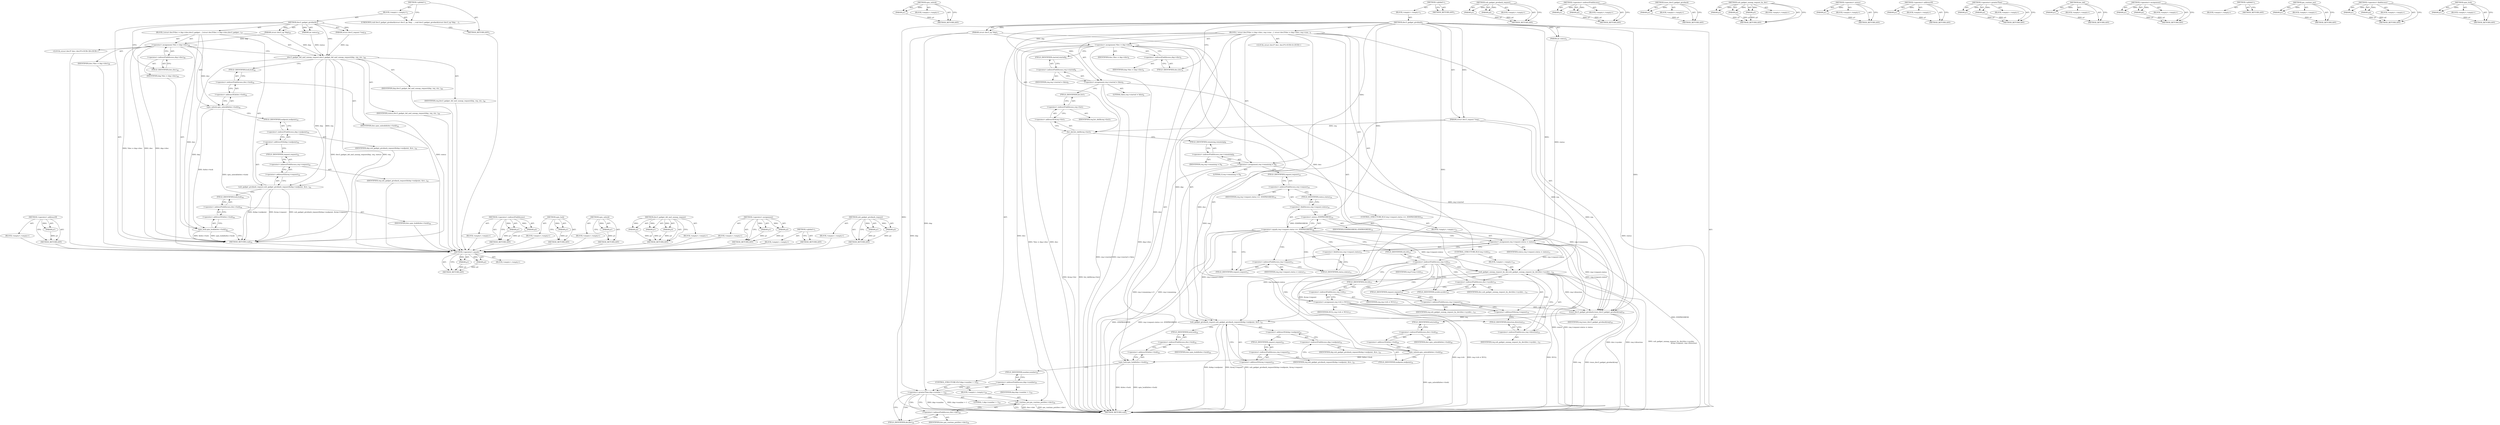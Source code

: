 digraph "usb_gadget_giveback_request" {
vulnerable_147 [label=<(METHOD,&lt;operator&gt;.equals)>];
vulnerable_148 [label=<(PARAM,p1)>];
vulnerable_149 [label=<(PARAM,p2)>];
vulnerable_150 [label=<(BLOCK,&lt;empty&gt;,&lt;empty&gt;)>];
vulnerable_151 [label=<(METHOD_RETURN,ANY)>];
vulnerable_171 [label=<(METHOD,spin_unlock)>];
vulnerable_172 [label=<(PARAM,p1)>];
vulnerable_173 [label=<(BLOCK,&lt;empty&gt;,&lt;empty&gt;)>];
vulnerable_174 [label=<(METHOD_RETURN,ANY)>];
vulnerable_6 [label=<(METHOD,&lt;global&gt;)<SUB>1</SUB>>];
vulnerable_7 [label=<(BLOCK,&lt;empty&gt;,&lt;empty&gt;)<SUB>1</SUB>>];
vulnerable_8 [label=<(METHOD,dwc3_gadget_giveback)<SUB>1</SUB>>];
vulnerable_9 [label=<(PARAM,struct dwc3_ep *dep)<SUB>1</SUB>>];
vulnerable_10 [label=<(PARAM,struct dwc3_request *req)<SUB>1</SUB>>];
vulnerable_11 [label=<(PARAM,int status)<SUB>2</SUB>>];
vulnerable_12 [label=<(BLOCK,{
 	struct dwc3			*dwc = dep-&gt;dwc;
 
	req-&gt;star...,{
 	struct dwc3			*dwc = dep-&gt;dwc;
 
	req-&gt;star...)<SUB>3</SUB>>];
vulnerable_13 [label="<(LOCAL,struct dwc3* dwc: dwc3*)<SUB>4</SUB>>"];
vulnerable_14 [label=<(&lt;operator&gt;.assignment,*dwc = dep-&gt;dwc)<SUB>4</SUB>>];
vulnerable_15 [label=<(IDENTIFIER,dwc,*dwc = dep-&gt;dwc)<SUB>4</SUB>>];
vulnerable_16 [label=<(&lt;operator&gt;.indirectFieldAccess,dep-&gt;dwc)<SUB>4</SUB>>];
vulnerable_17 [label=<(IDENTIFIER,dep,*dwc = dep-&gt;dwc)<SUB>4</SUB>>];
vulnerable_18 [label=<(FIELD_IDENTIFIER,dwc,dwc)<SUB>4</SUB>>];
vulnerable_19 [label=<(&lt;operator&gt;.assignment,req-&gt;started = false)<SUB>6</SUB>>];
vulnerable_20 [label=<(&lt;operator&gt;.indirectFieldAccess,req-&gt;started)<SUB>6</SUB>>];
vulnerable_21 [label=<(IDENTIFIER,req,req-&gt;started = false)<SUB>6</SUB>>];
vulnerable_22 [label=<(FIELD_IDENTIFIER,started,started)<SUB>6</SUB>>];
vulnerable_23 [label=<(LITERAL,false,req-&gt;started = false)<SUB>6</SUB>>];
vulnerable_24 [label=<(list_del,list_del(&amp;req-&gt;list))<SUB>7</SUB>>];
vulnerable_25 [label=<(&lt;operator&gt;.addressOf,&amp;req-&gt;list)<SUB>7</SUB>>];
vulnerable_26 [label=<(&lt;operator&gt;.indirectFieldAccess,req-&gt;list)<SUB>7</SUB>>];
vulnerable_27 [label=<(IDENTIFIER,req,list_del(&amp;req-&gt;list))<SUB>7</SUB>>];
vulnerable_28 [label=<(FIELD_IDENTIFIER,list,list)<SUB>7</SUB>>];
vulnerable_29 [label=<(&lt;operator&gt;.assignment,req-&gt;remaining = 0)<SUB>8</SUB>>];
vulnerable_30 [label=<(&lt;operator&gt;.indirectFieldAccess,req-&gt;remaining)<SUB>8</SUB>>];
vulnerable_31 [label=<(IDENTIFIER,req,req-&gt;remaining = 0)<SUB>8</SUB>>];
vulnerable_32 [label=<(FIELD_IDENTIFIER,remaining,remaining)<SUB>8</SUB>>];
vulnerable_33 [label=<(LITERAL,0,req-&gt;remaining = 0)<SUB>8</SUB>>];
vulnerable_34 [label=<(CONTROL_STRUCTURE,IF,if (req-&gt;request.status == -EINPROGRESS))<SUB>10</SUB>>];
vulnerable_35 [label=<(&lt;operator&gt;.equals,req-&gt;request.status == -EINPROGRESS)<SUB>10</SUB>>];
vulnerable_36 [label=<(&lt;operator&gt;.fieldAccess,req-&gt;request.status)<SUB>10</SUB>>];
vulnerable_37 [label=<(&lt;operator&gt;.indirectFieldAccess,req-&gt;request)<SUB>10</SUB>>];
vulnerable_38 [label=<(IDENTIFIER,req,req-&gt;request.status == -EINPROGRESS)<SUB>10</SUB>>];
vulnerable_39 [label=<(FIELD_IDENTIFIER,request,request)<SUB>10</SUB>>];
vulnerable_40 [label=<(FIELD_IDENTIFIER,status,status)<SUB>10</SUB>>];
vulnerable_41 [label=<(&lt;operator&gt;.minus,-EINPROGRESS)<SUB>10</SUB>>];
vulnerable_42 [label=<(IDENTIFIER,EINPROGRESS,-EINPROGRESS)<SUB>10</SUB>>];
vulnerable_43 [label=<(BLOCK,&lt;empty&gt;,&lt;empty&gt;)<SUB>11</SUB>>];
vulnerable_44 [label=<(&lt;operator&gt;.assignment,req-&gt;request.status = status)<SUB>11</SUB>>];
vulnerable_45 [label=<(&lt;operator&gt;.fieldAccess,req-&gt;request.status)<SUB>11</SUB>>];
vulnerable_46 [label=<(&lt;operator&gt;.indirectFieldAccess,req-&gt;request)<SUB>11</SUB>>];
vulnerable_47 [label=<(IDENTIFIER,req,req-&gt;request.status = status)<SUB>11</SUB>>];
vulnerable_48 [label=<(FIELD_IDENTIFIER,request,request)<SUB>11</SUB>>];
vulnerable_49 [label=<(FIELD_IDENTIFIER,status,status)<SUB>11</SUB>>];
vulnerable_50 [label=<(IDENTIFIER,status,req-&gt;request.status = status)<SUB>11</SUB>>];
vulnerable_51 [label=<(CONTROL_STRUCTURE,IF,if (req-&gt;trb))<SUB>13</SUB>>];
vulnerable_52 [label=<(&lt;operator&gt;.indirectFieldAccess,req-&gt;trb)<SUB>13</SUB>>];
vulnerable_53 [label=<(IDENTIFIER,req,if (req-&gt;trb))<SUB>13</SUB>>];
vulnerable_54 [label=<(FIELD_IDENTIFIER,trb,trb)<SUB>13</SUB>>];
vulnerable_55 [label=<(BLOCK,&lt;empty&gt;,&lt;empty&gt;)<SUB>14</SUB>>];
vulnerable_56 [label=<(usb_gadget_unmap_request_by_dev,usb_gadget_unmap_request_by_dev(dwc-&gt;sysdev,
		...)<SUB>14</SUB>>];
vulnerable_57 [label=<(&lt;operator&gt;.indirectFieldAccess,dwc-&gt;sysdev)<SUB>14</SUB>>];
vulnerable_58 [label=<(IDENTIFIER,dwc,usb_gadget_unmap_request_by_dev(dwc-&gt;sysdev,
		...)<SUB>14</SUB>>];
vulnerable_59 [label=<(FIELD_IDENTIFIER,sysdev,sysdev)<SUB>14</SUB>>];
vulnerable_60 [label=<(&lt;operator&gt;.addressOf,&amp;req-&gt;request)<SUB>15</SUB>>];
vulnerable_61 [label=<(&lt;operator&gt;.indirectFieldAccess,req-&gt;request)<SUB>15</SUB>>];
vulnerable_62 [label=<(IDENTIFIER,req,usb_gadget_unmap_request_by_dev(dwc-&gt;sysdev,
		...)<SUB>15</SUB>>];
vulnerable_63 [label=<(FIELD_IDENTIFIER,request,request)<SUB>15</SUB>>];
vulnerable_64 [label=<(&lt;operator&gt;.indirectFieldAccess,req-&gt;direction)<SUB>15</SUB>>];
vulnerable_65 [label=<(IDENTIFIER,req,usb_gadget_unmap_request_by_dev(dwc-&gt;sysdev,
		...)<SUB>15</SUB>>];
vulnerable_66 [label=<(FIELD_IDENTIFIER,direction,direction)<SUB>15</SUB>>];
vulnerable_67 [label=<(&lt;operator&gt;.assignment,req-&gt;trb = NULL)<SUB>17</SUB>>];
vulnerable_68 [label=<(&lt;operator&gt;.indirectFieldAccess,req-&gt;trb)<SUB>17</SUB>>];
vulnerable_69 [label=<(IDENTIFIER,req,req-&gt;trb = NULL)<SUB>17</SUB>>];
vulnerable_70 [label=<(FIELD_IDENTIFIER,trb,trb)<SUB>17</SUB>>];
vulnerable_71 [label=<(IDENTIFIER,NULL,req-&gt;trb = NULL)<SUB>17</SUB>>];
vulnerable_72 [label=<(trace_dwc3_gadget_giveback,trace_dwc3_gadget_giveback(req))<SUB>18</SUB>>];
vulnerable_73 [label=<(IDENTIFIER,req,trace_dwc3_gadget_giveback(req))<SUB>18</SUB>>];
vulnerable_74 [label=<(spin_unlock,spin_unlock(&amp;dwc-&gt;lock))<SUB>20</SUB>>];
vulnerable_75 [label=<(&lt;operator&gt;.addressOf,&amp;dwc-&gt;lock)<SUB>20</SUB>>];
vulnerable_76 [label=<(&lt;operator&gt;.indirectFieldAccess,dwc-&gt;lock)<SUB>20</SUB>>];
vulnerable_77 [label=<(IDENTIFIER,dwc,spin_unlock(&amp;dwc-&gt;lock))<SUB>20</SUB>>];
vulnerable_78 [label=<(FIELD_IDENTIFIER,lock,lock)<SUB>20</SUB>>];
vulnerable_79 [label=<(usb_gadget_giveback_request,usb_gadget_giveback_request(&amp;dep-&gt;endpoint, &amp;re...)<SUB>21</SUB>>];
vulnerable_80 [label=<(&lt;operator&gt;.addressOf,&amp;dep-&gt;endpoint)<SUB>21</SUB>>];
vulnerable_81 [label=<(&lt;operator&gt;.indirectFieldAccess,dep-&gt;endpoint)<SUB>21</SUB>>];
vulnerable_82 [label=<(IDENTIFIER,dep,usb_gadget_giveback_request(&amp;dep-&gt;endpoint, &amp;re...)<SUB>21</SUB>>];
vulnerable_83 [label=<(FIELD_IDENTIFIER,endpoint,endpoint)<SUB>21</SUB>>];
vulnerable_84 [label=<(&lt;operator&gt;.addressOf,&amp;req-&gt;request)<SUB>21</SUB>>];
vulnerable_85 [label=<(&lt;operator&gt;.indirectFieldAccess,req-&gt;request)<SUB>21</SUB>>];
vulnerable_86 [label=<(IDENTIFIER,req,usb_gadget_giveback_request(&amp;dep-&gt;endpoint, &amp;re...)<SUB>21</SUB>>];
vulnerable_87 [label=<(FIELD_IDENTIFIER,request,request)<SUB>21</SUB>>];
vulnerable_88 [label=<(spin_lock,spin_lock(&amp;dwc-&gt;lock))<SUB>22</SUB>>];
vulnerable_89 [label=<(&lt;operator&gt;.addressOf,&amp;dwc-&gt;lock)<SUB>22</SUB>>];
vulnerable_90 [label=<(&lt;operator&gt;.indirectFieldAccess,dwc-&gt;lock)<SUB>22</SUB>>];
vulnerable_91 [label=<(IDENTIFIER,dwc,spin_lock(&amp;dwc-&gt;lock))<SUB>22</SUB>>];
vulnerable_92 [label=<(FIELD_IDENTIFIER,lock,lock)<SUB>22</SUB>>];
vulnerable_93 [label=<(CONTROL_STRUCTURE,IF,if (dep-&gt;number &gt; 1))<SUB>23</SUB>>];
vulnerable_94 [label=<(&lt;operator&gt;.greaterThan,dep-&gt;number &gt; 1)<SUB>23</SUB>>];
vulnerable_95 [label=<(&lt;operator&gt;.indirectFieldAccess,dep-&gt;number)<SUB>23</SUB>>];
vulnerable_96 [label=<(IDENTIFIER,dep,dep-&gt;number &gt; 1)<SUB>23</SUB>>];
vulnerable_97 [label=<(FIELD_IDENTIFIER,number,number)<SUB>23</SUB>>];
vulnerable_98 [label=<(LITERAL,1,dep-&gt;number &gt; 1)<SUB>23</SUB>>];
vulnerable_99 [label=<(BLOCK,&lt;empty&gt;,&lt;empty&gt;)<SUB>24</SUB>>];
vulnerable_100 [label=<(pm_runtime_put,pm_runtime_put(dwc-&gt;dev))<SUB>24</SUB>>];
vulnerable_101 [label=<(&lt;operator&gt;.indirectFieldAccess,dwc-&gt;dev)<SUB>24</SUB>>];
vulnerable_102 [label=<(IDENTIFIER,dwc,pm_runtime_put(dwc-&gt;dev))<SUB>24</SUB>>];
vulnerable_103 [label=<(FIELD_IDENTIFIER,dev,dev)<SUB>24</SUB>>];
vulnerable_104 [label=<(METHOD_RETURN,void)<SUB>1</SUB>>];
vulnerable_106 [label=<(METHOD_RETURN,ANY)<SUB>1</SUB>>];
vulnerable_175 [label=<(METHOD,usb_gadget_giveback_request)>];
vulnerable_176 [label=<(PARAM,p1)>];
vulnerable_177 [label=<(PARAM,p2)>];
vulnerable_178 [label=<(BLOCK,&lt;empty&gt;,&lt;empty&gt;)>];
vulnerable_179 [label=<(METHOD_RETURN,ANY)>];
vulnerable_134 [label=<(METHOD,&lt;operator&gt;.indirectFieldAccess)>];
vulnerable_135 [label=<(PARAM,p1)>];
vulnerable_136 [label=<(PARAM,p2)>];
vulnerable_137 [label=<(BLOCK,&lt;empty&gt;,&lt;empty&gt;)>];
vulnerable_138 [label=<(METHOD_RETURN,ANY)>];
vulnerable_167 [label=<(METHOD,trace_dwc3_gadget_giveback)>];
vulnerable_168 [label=<(PARAM,p1)>];
vulnerable_169 [label=<(BLOCK,&lt;empty&gt;,&lt;empty&gt;)>];
vulnerable_170 [label=<(METHOD_RETURN,ANY)>];
vulnerable_161 [label=<(METHOD,usb_gadget_unmap_request_by_dev)>];
vulnerable_162 [label=<(PARAM,p1)>];
vulnerable_163 [label=<(PARAM,p2)>];
vulnerable_164 [label=<(PARAM,p3)>];
vulnerable_165 [label=<(BLOCK,&lt;empty&gt;,&lt;empty&gt;)>];
vulnerable_166 [label=<(METHOD_RETURN,ANY)>];
vulnerable_157 [label=<(METHOD,&lt;operator&gt;.minus)>];
vulnerable_158 [label=<(PARAM,p1)>];
vulnerable_159 [label=<(BLOCK,&lt;empty&gt;,&lt;empty&gt;)>];
vulnerable_160 [label=<(METHOD_RETURN,ANY)>];
vulnerable_143 [label=<(METHOD,&lt;operator&gt;.addressOf)>];
vulnerable_144 [label=<(PARAM,p1)>];
vulnerable_145 [label=<(BLOCK,&lt;empty&gt;,&lt;empty&gt;)>];
vulnerable_146 [label=<(METHOD_RETURN,ANY)>];
vulnerable_184 [label=<(METHOD,&lt;operator&gt;.greaterThan)>];
vulnerable_185 [label=<(PARAM,p1)>];
vulnerable_186 [label=<(PARAM,p2)>];
vulnerable_187 [label=<(BLOCK,&lt;empty&gt;,&lt;empty&gt;)>];
vulnerable_188 [label=<(METHOD_RETURN,ANY)>];
vulnerable_139 [label=<(METHOD,list_del)>];
vulnerable_140 [label=<(PARAM,p1)>];
vulnerable_141 [label=<(BLOCK,&lt;empty&gt;,&lt;empty&gt;)>];
vulnerable_142 [label=<(METHOD_RETURN,ANY)>];
vulnerable_129 [label=<(METHOD,&lt;operator&gt;.assignment)>];
vulnerable_130 [label=<(PARAM,p1)>];
vulnerable_131 [label=<(PARAM,p2)>];
vulnerable_132 [label=<(BLOCK,&lt;empty&gt;,&lt;empty&gt;)>];
vulnerable_133 [label=<(METHOD_RETURN,ANY)>];
vulnerable_123 [label=<(METHOD,&lt;global&gt;)<SUB>1</SUB>>];
vulnerable_124 [label=<(BLOCK,&lt;empty&gt;,&lt;empty&gt;)>];
vulnerable_125 [label=<(METHOD_RETURN,ANY)>];
vulnerable_189 [label=<(METHOD,pm_runtime_put)>];
vulnerable_190 [label=<(PARAM,p1)>];
vulnerable_191 [label=<(BLOCK,&lt;empty&gt;,&lt;empty&gt;)>];
vulnerable_192 [label=<(METHOD_RETURN,ANY)>];
vulnerable_152 [label=<(METHOD,&lt;operator&gt;.fieldAccess)>];
vulnerable_153 [label=<(PARAM,p1)>];
vulnerable_154 [label=<(PARAM,p2)>];
vulnerable_155 [label=<(BLOCK,&lt;empty&gt;,&lt;empty&gt;)>];
vulnerable_156 [label=<(METHOD_RETURN,ANY)>];
vulnerable_180 [label=<(METHOD,spin_lock)>];
vulnerable_181 [label=<(PARAM,p1)>];
vulnerable_182 [label=<(BLOCK,&lt;empty&gt;,&lt;empty&gt;)>];
vulnerable_183 [label=<(METHOD_RETURN,ANY)>];
fixed_86 [label=<(METHOD,&lt;operator&gt;.addressOf)>];
fixed_87 [label=<(PARAM,p1)>];
fixed_88 [label=<(BLOCK,&lt;empty&gt;,&lt;empty&gt;)>];
fixed_89 [label=<(METHOD_RETURN,ANY)>];
fixed_6 [label=<(METHOD,&lt;global&gt;)<SUB>1</SUB>>];
fixed_7 [label=<(BLOCK,&lt;empty&gt;,&lt;empty&gt;)<SUB>1</SUB>>];
fixed_8 [label=<(UNKNOWN,void dwc3_gadget_giveback(struct dwc3_ep *dep, ...,void dwc3_gadget_giveback(struct dwc3_ep *dep, ...)<SUB>1</SUB>>];
fixed_9 [label=<(METHOD,dwc3_gadget_giveback)<SUB>35</SUB>>];
fixed_10 [label=<(PARAM,struct dwc3_ep *dep)<SUB>35</SUB>>];
fixed_11 [label=<(PARAM,struct dwc3_request *req)<SUB>35</SUB>>];
fixed_12 [label=<(PARAM,int status)<SUB>36</SUB>>];
fixed_13 [label=<(BLOCK,{
	struct dwc3			*dwc = dep-&gt;dwc;

	dwc3_gadget...,{
	struct dwc3			*dwc = dep-&gt;dwc;

	dwc3_gadget...)<SUB>37</SUB>>];
fixed_14 [label="<(LOCAL,struct dwc3* dwc: dwc3*)<SUB>38</SUB>>"];
fixed_15 [label=<(&lt;operator&gt;.assignment,*dwc = dep-&gt;dwc)<SUB>38</SUB>>];
fixed_16 [label=<(IDENTIFIER,dwc,*dwc = dep-&gt;dwc)<SUB>38</SUB>>];
fixed_17 [label=<(&lt;operator&gt;.indirectFieldAccess,dep-&gt;dwc)<SUB>38</SUB>>];
fixed_18 [label=<(IDENTIFIER,dep,*dwc = dep-&gt;dwc)<SUB>38</SUB>>];
fixed_19 [label=<(FIELD_IDENTIFIER,dwc,dwc)<SUB>38</SUB>>];
fixed_20 [label=<(dwc3_gadget_del_and_unmap_request,dwc3_gadget_del_and_unmap_request(dep, req, sta...)<SUB>40</SUB>>];
fixed_21 [label=<(IDENTIFIER,dep,dwc3_gadget_del_and_unmap_request(dep, req, sta...)<SUB>40</SUB>>];
fixed_22 [label=<(IDENTIFIER,req,dwc3_gadget_del_and_unmap_request(dep, req, sta...)<SUB>40</SUB>>];
fixed_23 [label=<(IDENTIFIER,status,dwc3_gadget_del_and_unmap_request(dep, req, sta...)<SUB>40</SUB>>];
fixed_24 [label=<(spin_unlock,spin_unlock(&amp;dwc-&gt;lock))<SUB>42</SUB>>];
fixed_25 [label=<(&lt;operator&gt;.addressOf,&amp;dwc-&gt;lock)<SUB>42</SUB>>];
fixed_26 [label=<(&lt;operator&gt;.indirectFieldAccess,dwc-&gt;lock)<SUB>42</SUB>>];
fixed_27 [label=<(IDENTIFIER,dwc,spin_unlock(&amp;dwc-&gt;lock))<SUB>42</SUB>>];
fixed_28 [label=<(FIELD_IDENTIFIER,lock,lock)<SUB>42</SUB>>];
fixed_29 [label=<(usb_gadget_giveback_request,usb_gadget_giveback_request(&amp;dep-&gt;endpoint, &amp;re...)<SUB>43</SUB>>];
fixed_30 [label=<(&lt;operator&gt;.addressOf,&amp;dep-&gt;endpoint)<SUB>43</SUB>>];
fixed_31 [label=<(&lt;operator&gt;.indirectFieldAccess,dep-&gt;endpoint)<SUB>43</SUB>>];
fixed_32 [label=<(IDENTIFIER,dep,usb_gadget_giveback_request(&amp;dep-&gt;endpoint, &amp;re...)<SUB>43</SUB>>];
fixed_33 [label=<(FIELD_IDENTIFIER,endpoint,endpoint)<SUB>43</SUB>>];
fixed_34 [label=<(&lt;operator&gt;.addressOf,&amp;req-&gt;request)<SUB>43</SUB>>];
fixed_35 [label=<(&lt;operator&gt;.indirectFieldAccess,req-&gt;request)<SUB>43</SUB>>];
fixed_36 [label=<(IDENTIFIER,req,usb_gadget_giveback_request(&amp;dep-&gt;endpoint, &amp;re...)<SUB>43</SUB>>];
fixed_37 [label=<(FIELD_IDENTIFIER,request,request)<SUB>43</SUB>>];
fixed_38 [label=<(spin_lock,spin_lock(&amp;dwc-&gt;lock))<SUB>44</SUB>>];
fixed_39 [label=<(&lt;operator&gt;.addressOf,&amp;dwc-&gt;lock)<SUB>44</SUB>>];
fixed_40 [label=<(&lt;operator&gt;.indirectFieldAccess,dwc-&gt;lock)<SUB>44</SUB>>];
fixed_41 [label=<(IDENTIFIER,dwc,spin_lock(&amp;dwc-&gt;lock))<SUB>44</SUB>>];
fixed_42 [label=<(FIELD_IDENTIFIER,lock,lock)<SUB>44</SUB>>];
fixed_43 [label=<(METHOD_RETURN,void)<SUB>35</SUB>>];
fixed_45 [label=<(METHOD_RETURN,ANY)<SUB>1</SUB>>];
fixed_71 [label=<(METHOD,&lt;operator&gt;.indirectFieldAccess)>];
fixed_72 [label=<(PARAM,p1)>];
fixed_73 [label=<(PARAM,p2)>];
fixed_74 [label=<(BLOCK,&lt;empty&gt;,&lt;empty&gt;)>];
fixed_75 [label=<(METHOD_RETURN,ANY)>];
fixed_95 [label=<(METHOD,spin_lock)>];
fixed_96 [label=<(PARAM,p1)>];
fixed_97 [label=<(BLOCK,&lt;empty&gt;,&lt;empty&gt;)>];
fixed_98 [label=<(METHOD_RETURN,ANY)>];
fixed_82 [label=<(METHOD,spin_unlock)>];
fixed_83 [label=<(PARAM,p1)>];
fixed_84 [label=<(BLOCK,&lt;empty&gt;,&lt;empty&gt;)>];
fixed_85 [label=<(METHOD_RETURN,ANY)>];
fixed_76 [label=<(METHOD,dwc3_gadget_del_and_unmap_request)>];
fixed_77 [label=<(PARAM,p1)>];
fixed_78 [label=<(PARAM,p2)>];
fixed_79 [label=<(PARAM,p3)>];
fixed_80 [label=<(BLOCK,&lt;empty&gt;,&lt;empty&gt;)>];
fixed_81 [label=<(METHOD_RETURN,ANY)>];
fixed_66 [label=<(METHOD,&lt;operator&gt;.assignment)>];
fixed_67 [label=<(PARAM,p1)>];
fixed_68 [label=<(PARAM,p2)>];
fixed_69 [label=<(BLOCK,&lt;empty&gt;,&lt;empty&gt;)>];
fixed_70 [label=<(METHOD_RETURN,ANY)>];
fixed_60 [label=<(METHOD,&lt;global&gt;)<SUB>1</SUB>>];
fixed_61 [label=<(BLOCK,&lt;empty&gt;,&lt;empty&gt;)>];
fixed_62 [label=<(METHOD_RETURN,ANY)>];
fixed_90 [label=<(METHOD,usb_gadget_giveback_request)>];
fixed_91 [label=<(PARAM,p1)>];
fixed_92 [label=<(PARAM,p2)>];
fixed_93 [label=<(BLOCK,&lt;empty&gt;,&lt;empty&gt;)>];
fixed_94 [label=<(METHOD_RETURN,ANY)>];
vulnerable_147 -> vulnerable_148  [key=0, label="AST: "];
vulnerable_147 -> vulnerable_148  [key=1, label="DDG: "];
vulnerable_147 -> vulnerable_150  [key=0, label="AST: "];
vulnerable_147 -> vulnerable_149  [key=0, label="AST: "];
vulnerable_147 -> vulnerable_149  [key=1, label="DDG: "];
vulnerable_147 -> vulnerable_151  [key=0, label="AST: "];
vulnerable_147 -> vulnerable_151  [key=1, label="CFG: "];
vulnerable_148 -> vulnerable_151  [key=0, label="DDG: p1"];
vulnerable_149 -> vulnerable_151  [key=0, label="DDG: p2"];
vulnerable_171 -> vulnerable_172  [key=0, label="AST: "];
vulnerable_171 -> vulnerable_172  [key=1, label="DDG: "];
vulnerable_171 -> vulnerable_173  [key=0, label="AST: "];
vulnerable_171 -> vulnerable_174  [key=0, label="AST: "];
vulnerable_171 -> vulnerable_174  [key=1, label="CFG: "];
vulnerable_172 -> vulnerable_174  [key=0, label="DDG: p1"];
vulnerable_6 -> vulnerable_7  [key=0, label="AST: "];
vulnerable_6 -> vulnerable_106  [key=0, label="AST: "];
vulnerable_6 -> vulnerable_106  [key=1, label="CFG: "];
vulnerable_7 -> vulnerable_8  [key=0, label="AST: "];
vulnerable_8 -> vulnerable_9  [key=0, label="AST: "];
vulnerable_8 -> vulnerable_9  [key=1, label="DDG: "];
vulnerable_8 -> vulnerable_10  [key=0, label="AST: "];
vulnerable_8 -> vulnerable_10  [key=1, label="DDG: "];
vulnerable_8 -> vulnerable_11  [key=0, label="AST: "];
vulnerable_8 -> vulnerable_11  [key=1, label="DDG: "];
vulnerable_8 -> vulnerable_12  [key=0, label="AST: "];
vulnerable_8 -> vulnerable_104  [key=0, label="AST: "];
vulnerable_8 -> vulnerable_18  [key=0, label="CFG: "];
vulnerable_8 -> vulnerable_19  [key=0, label="DDG: "];
vulnerable_8 -> vulnerable_29  [key=0, label="DDG: "];
vulnerable_8 -> vulnerable_67  [key=0, label="DDG: "];
vulnerable_8 -> vulnerable_72  [key=0, label="DDG: "];
vulnerable_8 -> vulnerable_44  [key=0, label="DDG: "];
vulnerable_8 -> vulnerable_94  [key=0, label="DDG: "];
vulnerable_8 -> vulnerable_41  [key=0, label="DDG: "];
vulnerable_9 -> vulnerable_104  [key=0, label="DDG: dep"];
vulnerable_9 -> vulnerable_14  [key=0, label="DDG: dep"];
vulnerable_9 -> vulnerable_79  [key=0, label="DDG: dep"];
vulnerable_9 -> vulnerable_94  [key=0, label="DDG: dep"];
vulnerable_10 -> vulnerable_24  [key=0, label="DDG: req"];
vulnerable_10 -> vulnerable_72  [key=0, label="DDG: req"];
vulnerable_10 -> vulnerable_79  [key=0, label="DDG: req"];
vulnerable_10 -> vulnerable_56  [key=0, label="DDG: req"];
vulnerable_11 -> vulnerable_104  [key=0, label="DDG: status"];
vulnerable_11 -> vulnerable_44  [key=0, label="DDG: status"];
vulnerable_12 -> vulnerable_13  [key=0, label="AST: "];
vulnerable_12 -> vulnerable_14  [key=0, label="AST: "];
vulnerable_12 -> vulnerable_19  [key=0, label="AST: "];
vulnerable_12 -> vulnerable_24  [key=0, label="AST: "];
vulnerable_12 -> vulnerable_29  [key=0, label="AST: "];
vulnerable_12 -> vulnerable_34  [key=0, label="AST: "];
vulnerable_12 -> vulnerable_51  [key=0, label="AST: "];
vulnerable_12 -> vulnerable_67  [key=0, label="AST: "];
vulnerable_12 -> vulnerable_72  [key=0, label="AST: "];
vulnerable_12 -> vulnerable_74  [key=0, label="AST: "];
vulnerable_12 -> vulnerable_79  [key=0, label="AST: "];
vulnerable_12 -> vulnerable_88  [key=0, label="AST: "];
vulnerable_12 -> vulnerable_93  [key=0, label="AST: "];
vulnerable_14 -> vulnerable_15  [key=0, label="AST: "];
vulnerable_14 -> vulnerable_16  [key=0, label="AST: "];
vulnerable_14 -> vulnerable_22  [key=0, label="CFG: "];
vulnerable_14 -> vulnerable_104  [key=0, label="DDG: dwc"];
vulnerable_14 -> vulnerable_104  [key=1, label="DDG: dep-&gt;dwc"];
vulnerable_14 -> vulnerable_104  [key=2, label="DDG: *dwc = dep-&gt;dwc"];
vulnerable_14 -> vulnerable_74  [key=0, label="DDG: dwc"];
vulnerable_14 -> vulnerable_88  [key=0, label="DDG: dwc"];
vulnerable_14 -> vulnerable_56  [key=0, label="DDG: dwc"];
vulnerable_14 -> vulnerable_100  [key=0, label="DDG: dwc"];
vulnerable_16 -> vulnerable_17  [key=0, label="AST: "];
vulnerable_16 -> vulnerable_18  [key=0, label="AST: "];
vulnerable_16 -> vulnerable_14  [key=0, label="CFG: "];
vulnerable_18 -> vulnerable_16  [key=0, label="CFG: "];
vulnerable_19 -> vulnerable_20  [key=0, label="AST: "];
vulnerable_19 -> vulnerable_23  [key=0, label="AST: "];
vulnerable_19 -> vulnerable_28  [key=0, label="CFG: "];
vulnerable_19 -> vulnerable_104  [key=0, label="DDG: req-&gt;started"];
vulnerable_19 -> vulnerable_104  [key=1, label="DDG: req-&gt;started = false"];
vulnerable_19 -> vulnerable_72  [key=0, label="DDG: req-&gt;started"];
vulnerable_20 -> vulnerable_21  [key=0, label="AST: "];
vulnerable_20 -> vulnerable_22  [key=0, label="AST: "];
vulnerable_20 -> vulnerable_19  [key=0, label="CFG: "];
vulnerable_22 -> vulnerable_20  [key=0, label="CFG: "];
vulnerable_24 -> vulnerable_25  [key=0, label="AST: "];
vulnerable_24 -> vulnerable_32  [key=0, label="CFG: "];
vulnerable_24 -> vulnerable_104  [key=0, label="DDG: &amp;req-&gt;list"];
vulnerable_24 -> vulnerable_104  [key=1, label="DDG: list_del(&amp;req-&gt;list)"];
vulnerable_25 -> vulnerable_26  [key=0, label="AST: "];
vulnerable_25 -> vulnerable_24  [key=0, label="CFG: "];
vulnerable_26 -> vulnerable_27  [key=0, label="AST: "];
vulnerable_26 -> vulnerable_28  [key=0, label="AST: "];
vulnerable_26 -> vulnerable_25  [key=0, label="CFG: "];
vulnerable_28 -> vulnerable_26  [key=0, label="CFG: "];
vulnerable_29 -> vulnerable_30  [key=0, label="AST: "];
vulnerable_29 -> vulnerable_33  [key=0, label="AST: "];
vulnerable_29 -> vulnerable_39  [key=0, label="CFG: "];
vulnerable_29 -> vulnerable_104  [key=0, label="DDG: req-&gt;remaining"];
vulnerable_29 -> vulnerable_104  [key=1, label="DDG: req-&gt;remaining = 0"];
vulnerable_29 -> vulnerable_72  [key=0, label="DDG: req-&gt;remaining"];
vulnerable_30 -> vulnerable_31  [key=0, label="AST: "];
vulnerable_30 -> vulnerable_32  [key=0, label="AST: "];
vulnerable_30 -> vulnerable_29  [key=0, label="CFG: "];
vulnerable_32 -> vulnerable_30  [key=0, label="CFG: "];
vulnerable_34 -> vulnerable_35  [key=0, label="AST: "];
vulnerable_34 -> vulnerable_43  [key=0, label="AST: "];
vulnerable_35 -> vulnerable_36  [key=0, label="AST: "];
vulnerable_35 -> vulnerable_41  [key=0, label="AST: "];
vulnerable_35 -> vulnerable_48  [key=0, label="CFG: "];
vulnerable_35 -> vulnerable_48  [key=1, label="CDG: "];
vulnerable_35 -> vulnerable_54  [key=0, label="CFG: "];
vulnerable_35 -> vulnerable_104  [key=0, label="DDG: -EINPROGRESS"];
vulnerable_35 -> vulnerable_104  [key=1, label="DDG: req-&gt;request.status == -EINPROGRESS"];
vulnerable_35 -> vulnerable_72  [key=0, label="DDG: req-&gt;request.status"];
vulnerable_35 -> vulnerable_79  [key=0, label="DDG: req-&gt;request.status"];
vulnerable_35 -> vulnerable_56  [key=0, label="DDG: req-&gt;request.status"];
vulnerable_35 -> vulnerable_49  [key=0, label="CDG: "];
vulnerable_35 -> vulnerable_44  [key=0, label="CDG: "];
vulnerable_35 -> vulnerable_46  [key=0, label="CDG: "];
vulnerable_35 -> vulnerable_45  [key=0, label="CDG: "];
vulnerable_36 -> vulnerable_37  [key=0, label="AST: "];
vulnerable_36 -> vulnerable_40  [key=0, label="AST: "];
vulnerable_36 -> vulnerable_41  [key=0, label="CFG: "];
vulnerable_37 -> vulnerable_38  [key=0, label="AST: "];
vulnerable_37 -> vulnerable_39  [key=0, label="AST: "];
vulnerable_37 -> vulnerable_40  [key=0, label="CFG: "];
vulnerable_39 -> vulnerable_37  [key=0, label="CFG: "];
vulnerable_40 -> vulnerable_36  [key=0, label="CFG: "];
vulnerable_41 -> vulnerable_42  [key=0, label="AST: "];
vulnerable_41 -> vulnerable_35  [key=0, label="CFG: "];
vulnerable_41 -> vulnerable_35  [key=1, label="DDG: EINPROGRESS"];
vulnerable_41 -> vulnerable_104  [key=0, label="DDG: EINPROGRESS"];
vulnerable_43 -> vulnerable_44  [key=0, label="AST: "];
vulnerable_44 -> vulnerable_45  [key=0, label="AST: "];
vulnerable_44 -> vulnerable_50  [key=0, label="AST: "];
vulnerable_44 -> vulnerable_54  [key=0, label="CFG: "];
vulnerable_44 -> vulnerable_104  [key=0, label="DDG: status"];
vulnerable_44 -> vulnerable_104  [key=1, label="DDG: req-&gt;request.status = status"];
vulnerable_44 -> vulnerable_72  [key=0, label="DDG: req-&gt;request.status"];
vulnerable_44 -> vulnerable_79  [key=0, label="DDG: req-&gt;request.status"];
vulnerable_44 -> vulnerable_56  [key=0, label="DDG: req-&gt;request.status"];
vulnerable_45 -> vulnerable_46  [key=0, label="AST: "];
vulnerable_45 -> vulnerable_49  [key=0, label="AST: "];
vulnerable_45 -> vulnerable_44  [key=0, label="CFG: "];
vulnerable_46 -> vulnerable_47  [key=0, label="AST: "];
vulnerable_46 -> vulnerable_48  [key=0, label="AST: "];
vulnerable_46 -> vulnerable_49  [key=0, label="CFG: "];
vulnerable_48 -> vulnerable_46  [key=0, label="CFG: "];
vulnerable_49 -> vulnerable_45  [key=0, label="CFG: "];
vulnerable_51 -> vulnerable_52  [key=0, label="AST: "];
vulnerable_51 -> vulnerable_55  [key=0, label="AST: "];
vulnerable_52 -> vulnerable_53  [key=0, label="AST: "];
vulnerable_52 -> vulnerable_54  [key=0, label="AST: "];
vulnerable_52 -> vulnerable_59  [key=0, label="CFG: "];
vulnerable_52 -> vulnerable_59  [key=1, label="CDG: "];
vulnerable_52 -> vulnerable_70  [key=0, label="CFG: "];
vulnerable_52 -> vulnerable_60  [key=0, label="CDG: "];
vulnerable_52 -> vulnerable_61  [key=0, label="CDG: "];
vulnerable_52 -> vulnerable_64  [key=0, label="CDG: "];
vulnerable_52 -> vulnerable_57  [key=0, label="CDG: "];
vulnerable_52 -> vulnerable_66  [key=0, label="CDG: "];
vulnerable_52 -> vulnerable_56  [key=0, label="CDG: "];
vulnerable_52 -> vulnerable_63  [key=0, label="CDG: "];
vulnerable_54 -> vulnerable_52  [key=0, label="CFG: "];
vulnerable_55 -> vulnerable_56  [key=0, label="AST: "];
vulnerable_56 -> vulnerable_57  [key=0, label="AST: "];
vulnerable_56 -> vulnerable_60  [key=0, label="AST: "];
vulnerable_56 -> vulnerable_64  [key=0, label="AST: "];
vulnerable_56 -> vulnerable_70  [key=0, label="CFG: "];
vulnerable_56 -> vulnerable_104  [key=0, label="DDG: dwc-&gt;sysdev"];
vulnerable_56 -> vulnerable_104  [key=1, label="DDG: req-&gt;direction"];
vulnerable_56 -> vulnerable_104  [key=2, label="DDG: usb_gadget_unmap_request_by_dev(dwc-&gt;sysdev,
						&amp;req-&gt;request, req-&gt;direction)"];
vulnerable_56 -> vulnerable_72  [key=0, label="DDG: req-&gt;direction"];
vulnerable_56 -> vulnerable_79  [key=0, label="DDG: &amp;req-&gt;request"];
vulnerable_57 -> vulnerable_58  [key=0, label="AST: "];
vulnerable_57 -> vulnerable_59  [key=0, label="AST: "];
vulnerable_57 -> vulnerable_63  [key=0, label="CFG: "];
vulnerable_59 -> vulnerable_57  [key=0, label="CFG: "];
vulnerable_60 -> vulnerable_61  [key=0, label="AST: "];
vulnerable_60 -> vulnerable_66  [key=0, label="CFG: "];
vulnerable_61 -> vulnerable_62  [key=0, label="AST: "];
vulnerable_61 -> vulnerable_63  [key=0, label="AST: "];
vulnerable_61 -> vulnerable_60  [key=0, label="CFG: "];
vulnerable_63 -> vulnerable_61  [key=0, label="CFG: "];
vulnerable_64 -> vulnerable_65  [key=0, label="AST: "];
vulnerable_64 -> vulnerable_66  [key=0, label="AST: "];
vulnerable_64 -> vulnerable_56  [key=0, label="CFG: "];
vulnerable_66 -> vulnerable_64  [key=0, label="CFG: "];
vulnerable_67 -> vulnerable_68  [key=0, label="AST: "];
vulnerable_67 -> vulnerable_71  [key=0, label="AST: "];
vulnerable_67 -> vulnerable_72  [key=0, label="CFG: "];
vulnerable_67 -> vulnerable_72  [key=1, label="DDG: req-&gt;trb"];
vulnerable_67 -> vulnerable_104  [key=0, label="DDG: req-&gt;trb"];
vulnerable_67 -> vulnerable_104  [key=1, label="DDG: req-&gt;trb = NULL"];
vulnerable_67 -> vulnerable_104  [key=2, label="DDG: NULL"];
vulnerable_68 -> vulnerable_69  [key=0, label="AST: "];
vulnerable_68 -> vulnerable_70  [key=0, label="AST: "];
vulnerable_68 -> vulnerable_67  [key=0, label="CFG: "];
vulnerable_70 -> vulnerable_68  [key=0, label="CFG: "];
vulnerable_72 -> vulnerable_73  [key=0, label="AST: "];
vulnerable_72 -> vulnerable_78  [key=0, label="CFG: "];
vulnerable_72 -> vulnerable_104  [key=0, label="DDG: req"];
vulnerable_72 -> vulnerable_104  [key=1, label="DDG: trace_dwc3_gadget_giveback(req)"];
vulnerable_72 -> vulnerable_79  [key=0, label="DDG: req"];
vulnerable_74 -> vulnerable_75  [key=0, label="AST: "];
vulnerable_74 -> vulnerable_83  [key=0, label="CFG: "];
vulnerable_74 -> vulnerable_104  [key=0, label="DDG: spin_unlock(&amp;dwc-&gt;lock)"];
vulnerable_74 -> vulnerable_88  [key=0, label="DDG: &amp;dwc-&gt;lock"];
vulnerable_75 -> vulnerable_76  [key=0, label="AST: "];
vulnerable_75 -> vulnerable_74  [key=0, label="CFG: "];
vulnerable_76 -> vulnerable_77  [key=0, label="AST: "];
vulnerable_76 -> vulnerable_78  [key=0, label="AST: "];
vulnerable_76 -> vulnerable_75  [key=0, label="CFG: "];
vulnerable_78 -> vulnerable_76  [key=0, label="CFG: "];
vulnerable_79 -> vulnerable_80  [key=0, label="AST: "];
vulnerable_79 -> vulnerable_84  [key=0, label="AST: "];
vulnerable_79 -> vulnerable_92  [key=0, label="CFG: "];
vulnerable_79 -> vulnerable_104  [key=0, label="DDG: &amp;dep-&gt;endpoint"];
vulnerable_79 -> vulnerable_104  [key=1, label="DDG: &amp;req-&gt;request"];
vulnerable_79 -> vulnerable_104  [key=2, label="DDG: usb_gadget_giveback_request(&amp;dep-&gt;endpoint, &amp;req-&gt;request)"];
vulnerable_80 -> vulnerable_81  [key=0, label="AST: "];
vulnerable_80 -> vulnerable_87  [key=0, label="CFG: "];
vulnerable_81 -> vulnerable_82  [key=0, label="AST: "];
vulnerable_81 -> vulnerable_83  [key=0, label="AST: "];
vulnerable_81 -> vulnerable_80  [key=0, label="CFG: "];
vulnerable_83 -> vulnerable_81  [key=0, label="CFG: "];
vulnerable_84 -> vulnerable_85  [key=0, label="AST: "];
vulnerable_84 -> vulnerable_79  [key=0, label="CFG: "];
vulnerable_85 -> vulnerable_86  [key=0, label="AST: "];
vulnerable_85 -> vulnerable_87  [key=0, label="AST: "];
vulnerable_85 -> vulnerable_84  [key=0, label="CFG: "];
vulnerable_87 -> vulnerable_85  [key=0, label="CFG: "];
vulnerable_88 -> vulnerable_89  [key=0, label="AST: "];
vulnerable_88 -> vulnerable_97  [key=0, label="CFG: "];
vulnerable_88 -> vulnerable_104  [key=0, label="DDG: &amp;dwc-&gt;lock"];
vulnerable_88 -> vulnerable_104  [key=1, label="DDG: spin_lock(&amp;dwc-&gt;lock)"];
vulnerable_89 -> vulnerable_90  [key=0, label="AST: "];
vulnerable_89 -> vulnerable_88  [key=0, label="CFG: "];
vulnerable_90 -> vulnerable_91  [key=0, label="AST: "];
vulnerable_90 -> vulnerable_92  [key=0, label="AST: "];
vulnerable_90 -> vulnerable_89  [key=0, label="CFG: "];
vulnerable_92 -> vulnerable_90  [key=0, label="CFG: "];
vulnerable_93 -> vulnerable_94  [key=0, label="AST: "];
vulnerable_93 -> vulnerable_99  [key=0, label="AST: "];
vulnerable_94 -> vulnerable_95  [key=0, label="AST: "];
vulnerable_94 -> vulnerable_98  [key=0, label="AST: "];
vulnerable_94 -> vulnerable_104  [key=0, label="CFG: "];
vulnerable_94 -> vulnerable_104  [key=1, label="DDG: dep-&gt;number"];
vulnerable_94 -> vulnerable_104  [key=2, label="DDG: dep-&gt;number &gt; 1"];
vulnerable_94 -> vulnerable_103  [key=0, label="CFG: "];
vulnerable_94 -> vulnerable_103  [key=1, label="CDG: "];
vulnerable_94 -> vulnerable_100  [key=0, label="CDG: "];
vulnerable_94 -> vulnerable_101  [key=0, label="CDG: "];
vulnerable_95 -> vulnerable_96  [key=0, label="AST: "];
vulnerable_95 -> vulnerable_97  [key=0, label="AST: "];
vulnerable_95 -> vulnerable_94  [key=0, label="CFG: "];
vulnerable_97 -> vulnerable_95  [key=0, label="CFG: "];
vulnerable_99 -> vulnerable_100  [key=0, label="AST: "];
vulnerable_100 -> vulnerable_101  [key=0, label="AST: "];
vulnerable_100 -> vulnerable_104  [key=0, label="CFG: "];
vulnerable_100 -> vulnerable_104  [key=1, label="DDG: dwc-&gt;dev"];
vulnerable_100 -> vulnerable_104  [key=2, label="DDG: pm_runtime_put(dwc-&gt;dev)"];
vulnerable_101 -> vulnerable_102  [key=0, label="AST: "];
vulnerable_101 -> vulnerable_103  [key=0, label="AST: "];
vulnerable_101 -> vulnerable_100  [key=0, label="CFG: "];
vulnerable_103 -> vulnerable_101  [key=0, label="CFG: "];
vulnerable_175 -> vulnerable_176  [key=0, label="AST: "];
vulnerable_175 -> vulnerable_176  [key=1, label="DDG: "];
vulnerable_175 -> vulnerable_178  [key=0, label="AST: "];
vulnerable_175 -> vulnerable_177  [key=0, label="AST: "];
vulnerable_175 -> vulnerable_177  [key=1, label="DDG: "];
vulnerable_175 -> vulnerable_179  [key=0, label="AST: "];
vulnerable_175 -> vulnerable_179  [key=1, label="CFG: "];
vulnerable_176 -> vulnerable_179  [key=0, label="DDG: p1"];
vulnerable_177 -> vulnerable_179  [key=0, label="DDG: p2"];
vulnerable_134 -> vulnerable_135  [key=0, label="AST: "];
vulnerable_134 -> vulnerable_135  [key=1, label="DDG: "];
vulnerable_134 -> vulnerable_137  [key=0, label="AST: "];
vulnerable_134 -> vulnerable_136  [key=0, label="AST: "];
vulnerable_134 -> vulnerable_136  [key=1, label="DDG: "];
vulnerable_134 -> vulnerable_138  [key=0, label="AST: "];
vulnerable_134 -> vulnerable_138  [key=1, label="CFG: "];
vulnerable_135 -> vulnerable_138  [key=0, label="DDG: p1"];
vulnerable_136 -> vulnerable_138  [key=0, label="DDG: p2"];
vulnerable_167 -> vulnerable_168  [key=0, label="AST: "];
vulnerable_167 -> vulnerable_168  [key=1, label="DDG: "];
vulnerable_167 -> vulnerable_169  [key=0, label="AST: "];
vulnerable_167 -> vulnerable_170  [key=0, label="AST: "];
vulnerable_167 -> vulnerable_170  [key=1, label="CFG: "];
vulnerable_168 -> vulnerable_170  [key=0, label="DDG: p1"];
vulnerable_161 -> vulnerable_162  [key=0, label="AST: "];
vulnerable_161 -> vulnerable_162  [key=1, label="DDG: "];
vulnerable_161 -> vulnerable_165  [key=0, label="AST: "];
vulnerable_161 -> vulnerable_163  [key=0, label="AST: "];
vulnerable_161 -> vulnerable_163  [key=1, label="DDG: "];
vulnerable_161 -> vulnerable_166  [key=0, label="AST: "];
vulnerable_161 -> vulnerable_166  [key=1, label="CFG: "];
vulnerable_161 -> vulnerable_164  [key=0, label="AST: "];
vulnerable_161 -> vulnerable_164  [key=1, label="DDG: "];
vulnerable_162 -> vulnerable_166  [key=0, label="DDG: p1"];
vulnerable_163 -> vulnerable_166  [key=0, label="DDG: p2"];
vulnerable_164 -> vulnerable_166  [key=0, label="DDG: p3"];
vulnerable_157 -> vulnerable_158  [key=0, label="AST: "];
vulnerable_157 -> vulnerable_158  [key=1, label="DDG: "];
vulnerable_157 -> vulnerable_159  [key=0, label="AST: "];
vulnerable_157 -> vulnerable_160  [key=0, label="AST: "];
vulnerable_157 -> vulnerable_160  [key=1, label="CFG: "];
vulnerable_158 -> vulnerable_160  [key=0, label="DDG: p1"];
vulnerable_143 -> vulnerable_144  [key=0, label="AST: "];
vulnerable_143 -> vulnerable_144  [key=1, label="DDG: "];
vulnerable_143 -> vulnerable_145  [key=0, label="AST: "];
vulnerable_143 -> vulnerable_146  [key=0, label="AST: "];
vulnerable_143 -> vulnerable_146  [key=1, label="CFG: "];
vulnerable_144 -> vulnerable_146  [key=0, label="DDG: p1"];
vulnerable_184 -> vulnerable_185  [key=0, label="AST: "];
vulnerable_184 -> vulnerable_185  [key=1, label="DDG: "];
vulnerable_184 -> vulnerable_187  [key=0, label="AST: "];
vulnerable_184 -> vulnerable_186  [key=0, label="AST: "];
vulnerable_184 -> vulnerable_186  [key=1, label="DDG: "];
vulnerable_184 -> vulnerable_188  [key=0, label="AST: "];
vulnerable_184 -> vulnerable_188  [key=1, label="CFG: "];
vulnerable_185 -> vulnerable_188  [key=0, label="DDG: p1"];
vulnerable_186 -> vulnerable_188  [key=0, label="DDG: p2"];
vulnerable_139 -> vulnerable_140  [key=0, label="AST: "];
vulnerable_139 -> vulnerable_140  [key=1, label="DDG: "];
vulnerable_139 -> vulnerable_141  [key=0, label="AST: "];
vulnerable_139 -> vulnerable_142  [key=0, label="AST: "];
vulnerable_139 -> vulnerable_142  [key=1, label="CFG: "];
vulnerable_140 -> vulnerable_142  [key=0, label="DDG: p1"];
vulnerable_129 -> vulnerable_130  [key=0, label="AST: "];
vulnerable_129 -> vulnerable_130  [key=1, label="DDG: "];
vulnerable_129 -> vulnerable_132  [key=0, label="AST: "];
vulnerable_129 -> vulnerable_131  [key=0, label="AST: "];
vulnerable_129 -> vulnerable_131  [key=1, label="DDG: "];
vulnerable_129 -> vulnerable_133  [key=0, label="AST: "];
vulnerable_129 -> vulnerable_133  [key=1, label="CFG: "];
vulnerable_130 -> vulnerable_133  [key=0, label="DDG: p1"];
vulnerable_131 -> vulnerable_133  [key=0, label="DDG: p2"];
vulnerable_123 -> vulnerable_124  [key=0, label="AST: "];
vulnerable_123 -> vulnerable_125  [key=0, label="AST: "];
vulnerable_123 -> vulnerable_125  [key=1, label="CFG: "];
vulnerable_189 -> vulnerable_190  [key=0, label="AST: "];
vulnerable_189 -> vulnerable_190  [key=1, label="DDG: "];
vulnerable_189 -> vulnerable_191  [key=0, label="AST: "];
vulnerable_189 -> vulnerable_192  [key=0, label="AST: "];
vulnerable_189 -> vulnerable_192  [key=1, label="CFG: "];
vulnerable_190 -> vulnerable_192  [key=0, label="DDG: p1"];
vulnerable_152 -> vulnerable_153  [key=0, label="AST: "];
vulnerable_152 -> vulnerable_153  [key=1, label="DDG: "];
vulnerable_152 -> vulnerable_155  [key=0, label="AST: "];
vulnerable_152 -> vulnerable_154  [key=0, label="AST: "];
vulnerable_152 -> vulnerable_154  [key=1, label="DDG: "];
vulnerable_152 -> vulnerable_156  [key=0, label="AST: "];
vulnerable_152 -> vulnerable_156  [key=1, label="CFG: "];
vulnerable_153 -> vulnerable_156  [key=0, label="DDG: p1"];
vulnerable_154 -> vulnerable_156  [key=0, label="DDG: p2"];
vulnerable_180 -> vulnerable_181  [key=0, label="AST: "];
vulnerable_180 -> vulnerable_181  [key=1, label="DDG: "];
vulnerable_180 -> vulnerable_182  [key=0, label="AST: "];
vulnerable_180 -> vulnerable_183  [key=0, label="AST: "];
vulnerable_180 -> vulnerable_183  [key=1, label="CFG: "];
vulnerable_181 -> vulnerable_183  [key=0, label="DDG: p1"];
fixed_86 -> fixed_87  [key=0, label="AST: "];
fixed_86 -> fixed_87  [key=1, label="DDG: "];
fixed_86 -> fixed_88  [key=0, label="AST: "];
fixed_86 -> fixed_89  [key=0, label="AST: "];
fixed_86 -> fixed_89  [key=1, label="CFG: "];
fixed_87 -> fixed_89  [key=0, label="DDG: p1"];
fixed_88 -> vulnerable_147  [key=0];
fixed_89 -> vulnerable_147  [key=0];
fixed_6 -> fixed_7  [key=0, label="AST: "];
fixed_6 -> fixed_45  [key=0, label="AST: "];
fixed_6 -> fixed_8  [key=0, label="CFG: "];
fixed_7 -> fixed_8  [key=0, label="AST: "];
fixed_7 -> fixed_9  [key=0, label="AST: "];
fixed_8 -> fixed_45  [key=0, label="CFG: "];
fixed_9 -> fixed_10  [key=0, label="AST: "];
fixed_9 -> fixed_10  [key=1, label="DDG: "];
fixed_9 -> fixed_11  [key=0, label="AST: "];
fixed_9 -> fixed_11  [key=1, label="DDG: "];
fixed_9 -> fixed_12  [key=0, label="AST: "];
fixed_9 -> fixed_12  [key=1, label="DDG: "];
fixed_9 -> fixed_13  [key=0, label="AST: "];
fixed_9 -> fixed_43  [key=0, label="AST: "];
fixed_9 -> fixed_19  [key=0, label="CFG: "];
fixed_9 -> fixed_20  [key=0, label="DDG: "];
fixed_10 -> fixed_15  [key=0, label="DDG: dep"];
fixed_10 -> fixed_20  [key=0, label="DDG: dep"];
fixed_11 -> fixed_20  [key=0, label="DDG: req"];
fixed_12 -> fixed_20  [key=0, label="DDG: status"];
fixed_13 -> fixed_14  [key=0, label="AST: "];
fixed_13 -> fixed_15  [key=0, label="AST: "];
fixed_13 -> fixed_20  [key=0, label="AST: "];
fixed_13 -> fixed_24  [key=0, label="AST: "];
fixed_13 -> fixed_29  [key=0, label="AST: "];
fixed_13 -> fixed_38  [key=0, label="AST: "];
fixed_14 -> vulnerable_147  [key=0];
fixed_15 -> fixed_16  [key=0, label="AST: "];
fixed_15 -> fixed_17  [key=0, label="AST: "];
fixed_15 -> fixed_20  [key=0, label="CFG: "];
fixed_15 -> fixed_43  [key=0, label="DDG: dwc"];
fixed_15 -> fixed_43  [key=1, label="DDG: dep-&gt;dwc"];
fixed_15 -> fixed_43  [key=2, label="DDG: *dwc = dep-&gt;dwc"];
fixed_15 -> fixed_24  [key=0, label="DDG: dwc"];
fixed_15 -> fixed_38  [key=0, label="DDG: dwc"];
fixed_16 -> vulnerable_147  [key=0];
fixed_17 -> fixed_18  [key=0, label="AST: "];
fixed_17 -> fixed_19  [key=0, label="AST: "];
fixed_17 -> fixed_15  [key=0, label="CFG: "];
fixed_18 -> vulnerable_147  [key=0];
fixed_19 -> fixed_17  [key=0, label="CFG: "];
fixed_20 -> fixed_21  [key=0, label="AST: "];
fixed_20 -> fixed_22  [key=0, label="AST: "];
fixed_20 -> fixed_23  [key=0, label="AST: "];
fixed_20 -> fixed_28  [key=0, label="CFG: "];
fixed_20 -> fixed_43  [key=0, label="DDG: dep"];
fixed_20 -> fixed_43  [key=1, label="DDG: req"];
fixed_20 -> fixed_43  [key=2, label="DDG: status"];
fixed_20 -> fixed_43  [key=3, label="DDG: dwc3_gadget_del_and_unmap_request(dep, req, status)"];
fixed_20 -> fixed_29  [key=0, label="DDG: dep"];
fixed_20 -> fixed_29  [key=1, label="DDG: req"];
fixed_21 -> vulnerable_147  [key=0];
fixed_22 -> vulnerable_147  [key=0];
fixed_23 -> vulnerable_147  [key=0];
fixed_24 -> fixed_25  [key=0, label="AST: "];
fixed_24 -> fixed_33  [key=0, label="CFG: "];
fixed_24 -> fixed_43  [key=0, label="DDG: spin_unlock(&amp;dwc-&gt;lock)"];
fixed_24 -> fixed_38  [key=0, label="DDG: &amp;dwc-&gt;lock"];
fixed_25 -> fixed_26  [key=0, label="AST: "];
fixed_25 -> fixed_24  [key=0, label="CFG: "];
fixed_26 -> fixed_27  [key=0, label="AST: "];
fixed_26 -> fixed_28  [key=0, label="AST: "];
fixed_26 -> fixed_25  [key=0, label="CFG: "];
fixed_27 -> vulnerable_147  [key=0];
fixed_28 -> fixed_26  [key=0, label="CFG: "];
fixed_29 -> fixed_30  [key=0, label="AST: "];
fixed_29 -> fixed_34  [key=0, label="AST: "];
fixed_29 -> fixed_42  [key=0, label="CFG: "];
fixed_29 -> fixed_43  [key=0, label="DDG: &amp;dep-&gt;endpoint"];
fixed_29 -> fixed_43  [key=1, label="DDG: &amp;req-&gt;request"];
fixed_29 -> fixed_43  [key=2, label="DDG: usb_gadget_giveback_request(&amp;dep-&gt;endpoint, &amp;req-&gt;request)"];
fixed_30 -> fixed_31  [key=0, label="AST: "];
fixed_30 -> fixed_37  [key=0, label="CFG: "];
fixed_31 -> fixed_32  [key=0, label="AST: "];
fixed_31 -> fixed_33  [key=0, label="AST: "];
fixed_31 -> fixed_30  [key=0, label="CFG: "];
fixed_32 -> vulnerable_147  [key=0];
fixed_33 -> fixed_31  [key=0, label="CFG: "];
fixed_34 -> fixed_35  [key=0, label="AST: "];
fixed_34 -> fixed_29  [key=0, label="CFG: "];
fixed_35 -> fixed_36  [key=0, label="AST: "];
fixed_35 -> fixed_37  [key=0, label="AST: "];
fixed_35 -> fixed_34  [key=0, label="CFG: "];
fixed_36 -> vulnerable_147  [key=0];
fixed_37 -> fixed_35  [key=0, label="CFG: "];
fixed_38 -> fixed_39  [key=0, label="AST: "];
fixed_38 -> fixed_43  [key=0, label="CFG: "];
fixed_38 -> fixed_43  [key=1, label="DDG: &amp;dwc-&gt;lock"];
fixed_38 -> fixed_43  [key=2, label="DDG: spin_lock(&amp;dwc-&gt;lock)"];
fixed_39 -> fixed_40  [key=0, label="AST: "];
fixed_39 -> fixed_38  [key=0, label="CFG: "];
fixed_40 -> fixed_41  [key=0, label="AST: "];
fixed_40 -> fixed_42  [key=0, label="AST: "];
fixed_40 -> fixed_39  [key=0, label="CFG: "];
fixed_41 -> vulnerable_147  [key=0];
fixed_42 -> fixed_40  [key=0, label="CFG: "];
fixed_43 -> vulnerable_147  [key=0];
fixed_45 -> vulnerable_147  [key=0];
fixed_71 -> fixed_72  [key=0, label="AST: "];
fixed_71 -> fixed_72  [key=1, label="DDG: "];
fixed_71 -> fixed_74  [key=0, label="AST: "];
fixed_71 -> fixed_73  [key=0, label="AST: "];
fixed_71 -> fixed_73  [key=1, label="DDG: "];
fixed_71 -> fixed_75  [key=0, label="AST: "];
fixed_71 -> fixed_75  [key=1, label="CFG: "];
fixed_72 -> fixed_75  [key=0, label="DDG: p1"];
fixed_73 -> fixed_75  [key=0, label="DDG: p2"];
fixed_74 -> vulnerable_147  [key=0];
fixed_75 -> vulnerable_147  [key=0];
fixed_95 -> fixed_96  [key=0, label="AST: "];
fixed_95 -> fixed_96  [key=1, label="DDG: "];
fixed_95 -> fixed_97  [key=0, label="AST: "];
fixed_95 -> fixed_98  [key=0, label="AST: "];
fixed_95 -> fixed_98  [key=1, label="CFG: "];
fixed_96 -> fixed_98  [key=0, label="DDG: p1"];
fixed_97 -> vulnerable_147  [key=0];
fixed_98 -> vulnerable_147  [key=0];
fixed_82 -> fixed_83  [key=0, label="AST: "];
fixed_82 -> fixed_83  [key=1, label="DDG: "];
fixed_82 -> fixed_84  [key=0, label="AST: "];
fixed_82 -> fixed_85  [key=0, label="AST: "];
fixed_82 -> fixed_85  [key=1, label="CFG: "];
fixed_83 -> fixed_85  [key=0, label="DDG: p1"];
fixed_84 -> vulnerable_147  [key=0];
fixed_85 -> vulnerable_147  [key=0];
fixed_76 -> fixed_77  [key=0, label="AST: "];
fixed_76 -> fixed_77  [key=1, label="DDG: "];
fixed_76 -> fixed_80  [key=0, label="AST: "];
fixed_76 -> fixed_78  [key=0, label="AST: "];
fixed_76 -> fixed_78  [key=1, label="DDG: "];
fixed_76 -> fixed_81  [key=0, label="AST: "];
fixed_76 -> fixed_81  [key=1, label="CFG: "];
fixed_76 -> fixed_79  [key=0, label="AST: "];
fixed_76 -> fixed_79  [key=1, label="DDG: "];
fixed_77 -> fixed_81  [key=0, label="DDG: p1"];
fixed_78 -> fixed_81  [key=0, label="DDG: p2"];
fixed_79 -> fixed_81  [key=0, label="DDG: p3"];
fixed_80 -> vulnerable_147  [key=0];
fixed_81 -> vulnerable_147  [key=0];
fixed_66 -> fixed_67  [key=0, label="AST: "];
fixed_66 -> fixed_67  [key=1, label="DDG: "];
fixed_66 -> fixed_69  [key=0, label="AST: "];
fixed_66 -> fixed_68  [key=0, label="AST: "];
fixed_66 -> fixed_68  [key=1, label="DDG: "];
fixed_66 -> fixed_70  [key=0, label="AST: "];
fixed_66 -> fixed_70  [key=1, label="CFG: "];
fixed_67 -> fixed_70  [key=0, label="DDG: p1"];
fixed_68 -> fixed_70  [key=0, label="DDG: p2"];
fixed_69 -> vulnerable_147  [key=0];
fixed_70 -> vulnerable_147  [key=0];
fixed_60 -> fixed_61  [key=0, label="AST: "];
fixed_60 -> fixed_62  [key=0, label="AST: "];
fixed_60 -> fixed_62  [key=1, label="CFG: "];
fixed_61 -> vulnerable_147  [key=0];
fixed_62 -> vulnerable_147  [key=0];
fixed_90 -> fixed_91  [key=0, label="AST: "];
fixed_90 -> fixed_91  [key=1, label="DDG: "];
fixed_90 -> fixed_93  [key=0, label="AST: "];
fixed_90 -> fixed_92  [key=0, label="AST: "];
fixed_90 -> fixed_92  [key=1, label="DDG: "];
fixed_90 -> fixed_94  [key=0, label="AST: "];
fixed_90 -> fixed_94  [key=1, label="CFG: "];
fixed_91 -> fixed_94  [key=0, label="DDG: p1"];
fixed_92 -> fixed_94  [key=0, label="DDG: p2"];
fixed_93 -> vulnerable_147  [key=0];
fixed_94 -> vulnerable_147  [key=0];
}
